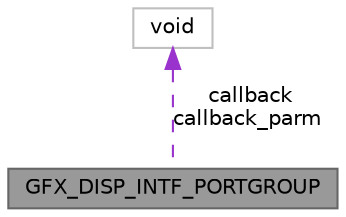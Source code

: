 digraph "GFX_DISP_INTF_PORTGROUP"
{
 // INTERACTIVE_SVG=YES
 // LATEX_PDF_SIZE
  bgcolor="transparent";
  edge [fontname=Helvetica,fontsize=10,labelfontname=Helvetica,labelfontsize=10];
  node [fontname=Helvetica,fontsize=10,shape=box,height=0.2,width=0.4];
  Node1 [label="GFX_DISP_INTF_PORTGROUP",height=0.2,width=0.4,color="gray40", fillcolor="grey60", style="filled", fontcolor="black",tooltip=" "];
  Node2 -> Node1 [dir="back",color="darkorchid3",style="dashed",label=" callback\ncallback_parm" ];
  Node2 [label="void",height=0.2,width=0.4,color="grey75", fillcolor="white", style="filled",tooltip=" "];
}
